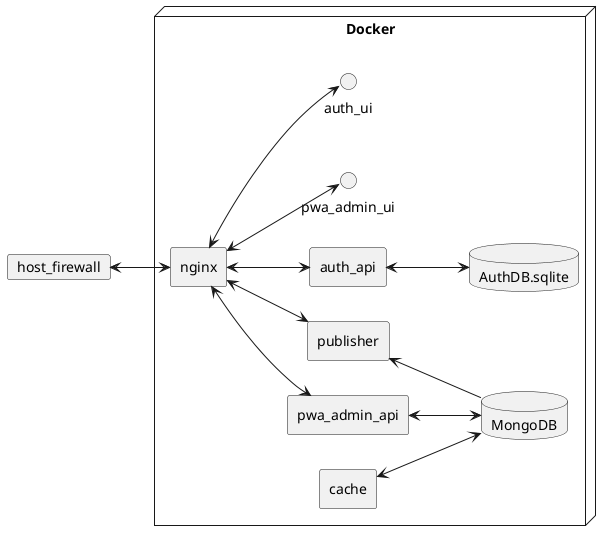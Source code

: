 @startuml
left to right direction

card host_firewall

node "Docker" {
agent nginx
agent "pwa_admin_api"
agent publisher
agent cache
agent auth_api

interface pwa_admin_ui
interface auth_ui


database MongoDB
database AuthDB.sqlite

cache <--> MongoDB
pwa_admin_api <--> MongoDB
publisher <-- MongoDB
auth_api <--> AuthDB.sqlite
host_firewall <--> nginx
nginx <--> publisher
nginx <--> auth_api
nginx <--> auth_ui

nginx <--> pwa_admin_api
nginx <--> pwa_admin_ui

'pwa_admin_ui <--> pwa_admin_api
'auth_ui <--> auth_api


@enduml
